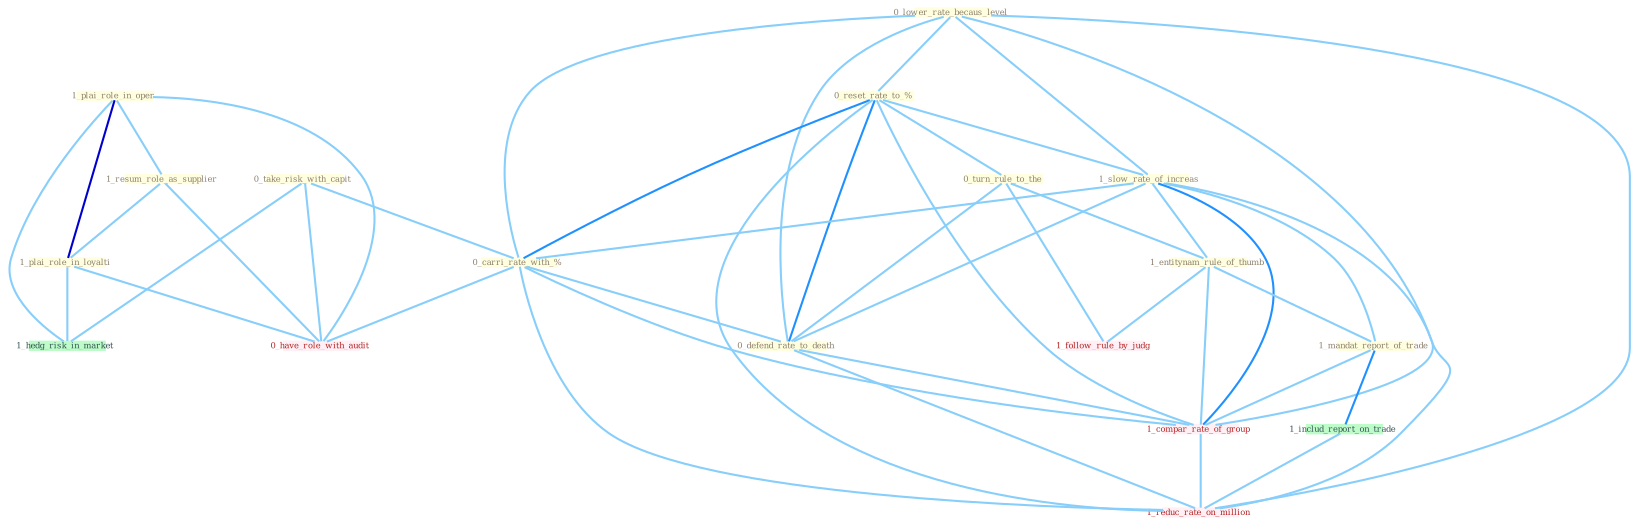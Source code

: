 Graph G{ 
    node
    [shape=polygon,style=filled,width=.5,height=.06,color="#BDFCC9",fixedsize=true,fontsize=4,
    fontcolor="#2f4f4f"];
    {node
    [color="#ffffe0", fontcolor="#8b7d6b"] "1_plai_role_in_oper " "0_lower_rate_becaus_level " "0_reset_rate_to_% " "0_take_risk_with_capit " "1_resum_role_as_supplier " "1_slow_rate_of_increas " "0_turn_rule_to_the " "1_plai_role_in_loyalti " "0_carri_rate_with_% " "0_defend_rate_to_death " "1_entitynam_rule_of_thumb " "1_mandat_report_of_trade "}
{node [color="#fff0f5", fontcolor="#b22222"] "1_compar_rate_of_group " "1_follow_rule_by_judg " "1_reduc_rate_on_million " "0_have_role_with_audit "}
edge [color="#B0E2FF"];

	"1_plai_role_in_oper " -- "1_resum_role_as_supplier " [w="1", color="#87cefa" ];
	"1_plai_role_in_oper " -- "1_plai_role_in_loyalti " [w="3", color="#0000cd" , len=0.6];
	"1_plai_role_in_oper " -- "1_hedg_risk_in_market " [w="1", color="#87cefa" ];
	"1_plai_role_in_oper " -- "0_have_role_with_audit " [w="1", color="#87cefa" ];
	"0_lower_rate_becaus_level " -- "0_reset_rate_to_% " [w="1", color="#87cefa" ];
	"0_lower_rate_becaus_level " -- "1_slow_rate_of_increas " [w="1", color="#87cefa" ];
	"0_lower_rate_becaus_level " -- "0_carri_rate_with_% " [w="1", color="#87cefa" ];
	"0_lower_rate_becaus_level " -- "0_defend_rate_to_death " [w="1", color="#87cefa" ];
	"0_lower_rate_becaus_level " -- "1_compar_rate_of_group " [w="1", color="#87cefa" ];
	"0_lower_rate_becaus_level " -- "1_reduc_rate_on_million " [w="1", color="#87cefa" ];
	"0_reset_rate_to_% " -- "1_slow_rate_of_increas " [w="1", color="#87cefa" ];
	"0_reset_rate_to_% " -- "0_turn_rule_to_the " [w="1", color="#87cefa" ];
	"0_reset_rate_to_% " -- "0_carri_rate_with_% " [w="2", color="#1e90ff" , len=0.8];
	"0_reset_rate_to_% " -- "0_defend_rate_to_death " [w="2", color="#1e90ff" , len=0.8];
	"0_reset_rate_to_% " -- "1_compar_rate_of_group " [w="1", color="#87cefa" ];
	"0_reset_rate_to_% " -- "1_reduc_rate_on_million " [w="1", color="#87cefa" ];
	"0_take_risk_with_capit " -- "0_carri_rate_with_% " [w="1", color="#87cefa" ];
	"0_take_risk_with_capit " -- "1_hedg_risk_in_market " [w="1", color="#87cefa" ];
	"0_take_risk_with_capit " -- "0_have_role_with_audit " [w="1", color="#87cefa" ];
	"1_resum_role_as_supplier " -- "1_plai_role_in_loyalti " [w="1", color="#87cefa" ];
	"1_resum_role_as_supplier " -- "0_have_role_with_audit " [w="1", color="#87cefa" ];
	"1_slow_rate_of_increas " -- "0_carri_rate_with_% " [w="1", color="#87cefa" ];
	"1_slow_rate_of_increas " -- "0_defend_rate_to_death " [w="1", color="#87cefa" ];
	"1_slow_rate_of_increas " -- "1_entitynam_rule_of_thumb " [w="1", color="#87cefa" ];
	"1_slow_rate_of_increas " -- "1_mandat_report_of_trade " [w="1", color="#87cefa" ];
	"1_slow_rate_of_increas " -- "1_compar_rate_of_group " [w="2", color="#1e90ff" , len=0.8];
	"1_slow_rate_of_increas " -- "1_reduc_rate_on_million " [w="1", color="#87cefa" ];
	"0_turn_rule_to_the " -- "0_defend_rate_to_death " [w="1", color="#87cefa" ];
	"0_turn_rule_to_the " -- "1_entitynam_rule_of_thumb " [w="1", color="#87cefa" ];
	"0_turn_rule_to_the " -- "1_follow_rule_by_judg " [w="1", color="#87cefa" ];
	"1_plai_role_in_loyalti " -- "1_hedg_risk_in_market " [w="1", color="#87cefa" ];
	"1_plai_role_in_loyalti " -- "0_have_role_with_audit " [w="1", color="#87cefa" ];
	"0_carri_rate_with_% " -- "0_defend_rate_to_death " [w="1", color="#87cefa" ];
	"0_carri_rate_with_% " -- "1_compar_rate_of_group " [w="1", color="#87cefa" ];
	"0_carri_rate_with_% " -- "1_reduc_rate_on_million " [w="1", color="#87cefa" ];
	"0_carri_rate_with_% " -- "0_have_role_with_audit " [w="1", color="#87cefa" ];
	"0_defend_rate_to_death " -- "1_compar_rate_of_group " [w="1", color="#87cefa" ];
	"0_defend_rate_to_death " -- "1_reduc_rate_on_million " [w="1", color="#87cefa" ];
	"1_entitynam_rule_of_thumb " -- "1_mandat_report_of_trade " [w="1", color="#87cefa" ];
	"1_entitynam_rule_of_thumb " -- "1_compar_rate_of_group " [w="1", color="#87cefa" ];
	"1_entitynam_rule_of_thumb " -- "1_follow_rule_by_judg " [w="1", color="#87cefa" ];
	"1_mandat_report_of_trade " -- "1_includ_report_on_trade " [w="2", color="#1e90ff" , len=0.8];
	"1_mandat_report_of_trade " -- "1_compar_rate_of_group " [w="1", color="#87cefa" ];
	"1_includ_report_on_trade " -- "1_reduc_rate_on_million " [w="1", color="#87cefa" ];
	"1_compar_rate_of_group " -- "1_reduc_rate_on_million " [w="1", color="#87cefa" ];
}